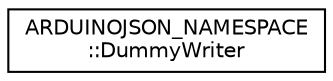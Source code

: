 digraph "Graphical Class Hierarchy"
{
 // LATEX_PDF_SIZE
  edge [fontname="Helvetica",fontsize="10",labelfontname="Helvetica",labelfontsize="10"];
  node [fontname="Helvetica",fontsize="10",shape=record];
  rankdir="LR";
  Node0 [label="ARDUINOJSON_NAMESPACE\l::DummyWriter",height=0.2,width=0.4,color="black", fillcolor="white", style="filled",URL="$classARDUINOJSON__NAMESPACE_1_1DummyWriter.html",tooltip=" "];
}
